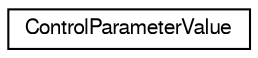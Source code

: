 digraph "Graphical Class Hierarchy"
{
  edge [fontname="FreeSans",fontsize="10",labelfontname="FreeSans",labelfontsize="10"];
  node [fontname="FreeSans",fontsize="10",shape=record];
  rankdir="LR";
  Node1 [label="ControlParameterValue",height=0.2,width=0.4,color="black", fillcolor="white", style="filled",URL="$df/df2/union_control_parameter_value.html"];
}
